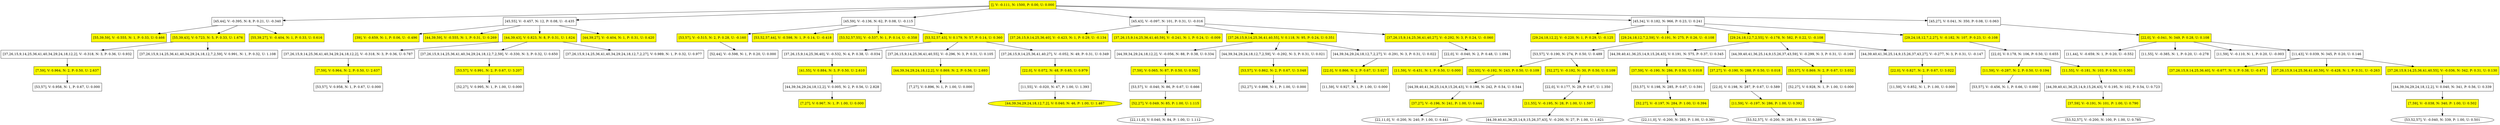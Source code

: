 digraph {nodee48c77b9b7af46bdb18fbd577305955a [label="[], V: -0.111, N: 1500, P: 0.00, U: 0.000", shape="box", fillcolor=yellow, style=filled];
nodecd56330f8f3f47cb87f3f5d9872a83a6 [label="[45,44], V: -0.395, N: 8, P: 0.21, U: -0.340", shape="box"];
nodee260d71dcb28449c92f0d6e6e148e579 [label="[55,39,59], V: -0.555, N: 1, P: 0.33, U: 0.466", shape="box", fillcolor=yellow, style=filled];
nodecd56330f8f3f47cb87f3f5d9872a83a6 -> nodee260d71dcb28449c92f0d6e6e148e579;
node855e75d3759b48c4a911b89332a08788 [label="[55,39,43], V: 0.723, N: 5, P: 0.33, U: 1.676", shape="box", fillcolor=yellow, style=filled];
nodec92381dfc6dd45edaf3e3e6468ef318f [label="[37,26,15,9,14,25,36,41,40,34,29,24,18,12,2], V: -0.318, N: 3, P: 0.36, U: 0.932", shape="box"];
node2bf2048be0834e1bb4da77bf468e9891 [label="[7,59], V: 0.964, N: 2, P: 0.50, U: 2.637", shape="box", fillcolor=yellow, style=filled];
nodeef0484f379ac4d61965019f444768352 [label="[53,57], V: 0.958, N: 1, P: 0.67, U: 0.000", shape="box"];
node2bf2048be0834e1bb4da77bf468e9891 -> nodeef0484f379ac4d61965019f444768352;
nodec92381dfc6dd45edaf3e3e6468ef318f -> node2bf2048be0834e1bb4da77bf468e9891;
node855e75d3759b48c4a911b89332a08788 -> nodec92381dfc6dd45edaf3e3e6468ef318f;
node1fdf7659418043088cf9038774a7fc37 [label="[37,26,15,9,14,25,36,41,40,34,29,24,18,12,7,2,59], V: 0.991, N: 1, P: 0.32, U: 1.108", shape="box"];
node855e75d3759b48c4a911b89332a08788 -> node1fdf7659418043088cf9038774a7fc37;
nodecd56330f8f3f47cb87f3f5d9872a83a6 -> node855e75d3759b48c4a911b89332a08788;
node2e0b3964fe1240e5aab754aecac75f11 [label="[55,39,27], V: -0.404, N: 1, P: 0.33, U: 0.616", shape="box", fillcolor=yellow, style=filled];
nodecd56330f8f3f47cb87f3f5d9872a83a6 -> node2e0b3964fe1240e5aab754aecac75f11;
nodee48c77b9b7af46bdb18fbd577305955a -> nodecd56330f8f3f47cb87f3f5d9872a83a6;
node027e714fcfc04d14ab1b2bf20bcdad32 [label="[45,55], V: -0.457, N: 12, P: 0.08, U: -0.435", shape="box"];
nodec911c22831bf471a8ae2d3c0ec012c63 [label="[39], V: -0.659, N: 1, P: 0.06, U: -0.496", shape="box", fillcolor=yellow, style=filled];
node027e714fcfc04d14ab1b2bf20bcdad32 -> nodec911c22831bf471a8ae2d3c0ec012c63;
node3efb874dd1914fbc863c55c3aaba837d [label="[44,39,59], V: -0.555, N: 1, P: 0.31, U: 0.269", shape="box", fillcolor=yellow, style=filled];
node027e714fcfc04d14ab1b2bf20bcdad32 -> node3efb874dd1914fbc863c55c3aaba837d;
node2c785048dcb446359b78fe170f92cd02 [label="[44,39,43], V: 0.823, N: 8, P: 0.31, U: 1.624", shape="box", fillcolor=yellow, style=filled];
node43ff9223e6144cd1b48bd6662e038a30 [label="[37,26,15,9,14,25,36,41,40,34,29,24,18,12,2], V: -0.318, N: 3, P: 0.36, U: 0.787", shape="box"];
node5378229cc46a4809a1ce1f92cfb0fd5f [label="[7,59], V: 0.964, N: 2, P: 0.50, U: 2.637", shape="box", fillcolor=yellow, style=filled];
nodee9524689a37b4b1bb7dc33f6f2f0be8a [label="[53,57], V: 0.958, N: 1, P: 0.67, U: 0.000", shape="box"];
node5378229cc46a4809a1ce1f92cfb0fd5f -> nodee9524689a37b4b1bb7dc33f6f2f0be8a;
node43ff9223e6144cd1b48bd6662e038a30 -> node5378229cc46a4809a1ce1f92cfb0fd5f;
node2c785048dcb446359b78fe170f92cd02 -> node43ff9223e6144cd1b48bd6662e038a30;
node3ddb2fddad224333908593c2d9dab53d [label="[37,26,15,9,14,25,36,41,40,34,29,24,18,12,7,2,59], V: -0.330, N: 3, P: 0.32, U: 0.650", shape="box"];
nodea0cb6b870a08435e9498d6a0bac81773 [label="[53,57], V: 0.991, N: 2, P: 0.67, U: 3.207", shape="box", fillcolor=yellow, style=filled];
nodeb3660ccc8c9842ce84a0e217c67f3f56 [label="[52,27], V: 0.995, N: 1, P: 1.00, U: 0.000", shape="box"];
nodea0cb6b870a08435e9498d6a0bac81773 -> nodeb3660ccc8c9842ce84a0e217c67f3f56;
node3ddb2fddad224333908593c2d9dab53d -> nodea0cb6b870a08435e9498d6a0bac81773;
node2c785048dcb446359b78fe170f92cd02 -> node3ddb2fddad224333908593c2d9dab53d;
node92f1c4bb7fba45248506dbab65f5cb27 [label="[37,26,15,9,14,25,36,41,40,34,29,24,18,12,7,2,27], V: 0.989, N: 1, P: 0.32, U: 0.977", shape="box"];
node2c785048dcb446359b78fe170f92cd02 -> node92f1c4bb7fba45248506dbab65f5cb27;
node027e714fcfc04d14ab1b2bf20bcdad32 -> node2c785048dcb446359b78fe170f92cd02;
node1aeab726fdca44ed8f4e972943f8d807 [label="[44,39,27], V: -0.404, N: 1, P: 0.31, U: 0.420", shape="box", fillcolor=yellow, style=filled];
node027e714fcfc04d14ab1b2bf20bcdad32 -> node1aeab726fdca44ed8f4e972943f8d807;
nodee48c77b9b7af46bdb18fbd577305955a -> node027e714fcfc04d14ab1b2bf20bcdad32;
nodea7f0d19e83a4400fa9dabdba0204ece2 [label="[45,59], V: -0.136, N: 62, P: 0.08, U: -0.115", shape="box"];
nodef6cbace523794f7c86853bb6968b8998 [label="[53,57], V: -0.515, N: 2, P: 0.28, U: -0.160", shape="box", fillcolor=yellow, style=filled];
node04b44a4860124a4abc55902edf172fa8 [label="[52,44], V: -0.598, N: 1, P: 0.20, U: 0.000", shape="box"];
nodef6cbace523794f7c86853bb6968b8998 -> node04b44a4860124a4abc55902edf172fa8;
nodea7f0d19e83a4400fa9dabdba0204ece2 -> nodef6cbace523794f7c86853bb6968b8998;
node003f3b9617904242974b7791700ee8fd [label="[53,52,57,44], V: -0.598, N: 1, P: 0.14, U: -0.418", shape="box", fillcolor=yellow, style=filled];
nodea7f0d19e83a4400fa9dabdba0204ece2 -> node003f3b9617904242974b7791700ee8fd;
nodee16ec67949eb475da9a0541db4066564 [label="[53,52,57,55], V: -0.537, N: 1, P: 0.14, U: -0.358", shape="box", fillcolor=yellow, style=filled];
nodea7f0d19e83a4400fa9dabdba0204ece2 -> nodee16ec67949eb475da9a0541db4066564;
node48ac8d037d2f470c8fd71fe120b571f4 [label="[53,52,57,43], V: 0.179, N: 57, P: 0.14, U: 0.360", shape="box", fillcolor=yellow, style=filled];
nodeaf41d025d29b4991936c35831b10abb1 [label="[37,26,15,9,14,25,36,40], V: -0.532, N: 4, P: 0.38, U: -0.034", shape="box"];
node4abf58deb0d74ee09de89df9773a4efa [label="[41,55], V: 0.884, N: 3, P: 0.50, U: 2.610", shape="box", fillcolor=yellow, style=filled];
node3e32e1327c1a4ed6a41cc4f2f8704164 [label="[44,39,34,29,24,18,12,2], V: 0.005, N: 2, P: 0.56, U: 2.828", shape="box"];
noded8e6f417071c4b4d9525350a9b0cd7da [label="[7,27], V: 0.967, N: 1, P: 1.00, U: 0.000", shape="box", fillcolor=yellow, style=filled];
node3e32e1327c1a4ed6a41cc4f2f8704164 -> noded8e6f417071c4b4d9525350a9b0cd7da;
node4abf58deb0d74ee09de89df9773a4efa -> node3e32e1327c1a4ed6a41cc4f2f8704164;
nodeaf41d025d29b4991936c35831b10abb1 -> node4abf58deb0d74ee09de89df9773a4efa;
node48ac8d037d2f470c8fd71fe120b571f4 -> nodeaf41d025d29b4991936c35831b10abb1;
nodeb169b821a32e4033af06c94e9a2fdd67 [label="[37,26,15,9,14,25,36,41,40,55], V: -0.296, N: 3, P: 0.31, U: 0.105", shape="box"];
node8f0cc9b0971f4a8bbe68fe44c8470764 [label="[44,39,34,29,24,18,12,2], V: 0.869, N: 2, P: 0.56, U: 2.693", shape="box", fillcolor=yellow, style=filled];
nodee2b37501d1cf4565b9edfd423d6f8731 [label="[7,27], V: 0.896, N: 1, P: 1.00, U: 0.000", shape="box"];
node8f0cc9b0971f4a8bbe68fe44c8470764 -> nodee2b37501d1cf4565b9edfd423d6f8731;
nodeb169b821a32e4033af06c94e9a2fdd67 -> node8f0cc9b0971f4a8bbe68fe44c8470764;
node48ac8d037d2f470c8fd71fe120b571f4 -> nodeb169b821a32e4033af06c94e9a2fdd67;
nodee9ded2a7a07747fea1e9710ebff1cc2e [label="[37,26,15,9,14,25,36,41,40,27], V: -0.052, N: 49, P: 0.31, U: 0.349", shape="box"];
nodea0989c16be3445588281e5d184e19c3c [label="[22,0], V: 0.072, N: 48, P: 0.65, U: 0.979", shape="box", fillcolor=yellow, style=filled];
nodeb8b2a2446d32427381ec8ca76af4054a [label="[11,55], V: -0.020, N: 47, P: 1.00, U: 1.393", shape="box"];
nodea559ad5b3ae24e799fbfc2c2ee8ebe41 [label="[44,39,34,29,24,18,12,7,2], V: 0.040, N: 46, P: 1.00, U: 1.467", shape="ellipse", fillcolor=yellow, style=filled];
nodeb8b2a2446d32427381ec8ca76af4054a -> nodea559ad5b3ae24e799fbfc2c2ee8ebe41;
nodea0989c16be3445588281e5d184e19c3c -> nodeb8b2a2446d32427381ec8ca76af4054a;
nodee9ded2a7a07747fea1e9710ebff1cc2e -> nodea0989c16be3445588281e5d184e19c3c;
node48ac8d037d2f470c8fd71fe120b571f4 -> nodee9ded2a7a07747fea1e9710ebff1cc2e;
nodea7f0d19e83a4400fa9dabdba0204ece2 -> node48ac8d037d2f470c8fd71fe120b571f4;
nodee48c77b9b7af46bdb18fbd577305955a -> nodea7f0d19e83a4400fa9dabdba0204ece2;
nodeba7e31af4805464f8b94ad949a70af63 [label="[45,43], V: -0.097, N: 101, P: 0.31, U: -0.016", shape="box"];
node9f1cf59b86a4412b9c7f96d5664984f0 [label="[37,26,15,9,14,25,36,40], V: -0.423, N: 1, P: 0.29, U: -0.134", shape="box", fillcolor=yellow, style=filled];
nodeba7e31af4805464f8b94ad949a70af63 -> node9f1cf59b86a4412b9c7f96d5664984f0;
node76cd06d8b44d4dceb9b24492469b8a65 [label="[37,26,15,9,14,25,36,41,40,59], V: -0.241, N: 1, P: 0.24, U: -0.009", shape="box", fillcolor=yellow, style=filled];
nodeba7e31af4805464f8b94ad949a70af63 -> node76cd06d8b44d4dceb9b24492469b8a65;
node2fe5d4b3e38d407c9e8c0333c951ef7f [label="[37,26,15,9,14,25,36,41,40,55], V: 0.118, N: 95, P: 0.24, U: 0.351", shape="box", fillcolor=yellow, style=filled];
nodef6f36e16e4be4344afe39f1b36b645e3 [label="[44,39,34,29,24,18,12,2], V: -0.056, N: 88, P: 0.38, U: 0.334", shape="box"];
node52388563b6bc4a19b33e18c54a557e9e [label="[7,59], V: 0.065, N: 87, P: 0.50, U: 0.592", shape="box", fillcolor=yellow, style=filled];
node69e6b1f5bf5c46839135fdfb0d8fb725 [label="[53,57], V: -0.040, N: 86, P: 0.67, U: 0.666", shape="box"];
node71c2b4b2bb8241e8a5af086e71ce80ad [label="[52,27], V: 0.049, N: 85, P: 1.00, U: 1.115", shape="box", fillcolor=yellow, style=filled];
noded75dc5c027504012bdc34ac970df9f09 [label="[22,11,0], V: 0.040, N: 84, P: 1.00, U: 1.112", shape="ellipse"];
node71c2b4b2bb8241e8a5af086e71ce80ad -> noded75dc5c027504012bdc34ac970df9f09;
node69e6b1f5bf5c46839135fdfb0d8fb725 -> node71c2b4b2bb8241e8a5af086e71ce80ad;
node52388563b6bc4a19b33e18c54a557e9e -> node69e6b1f5bf5c46839135fdfb0d8fb725;
nodef6f36e16e4be4344afe39f1b36b645e3 -> node52388563b6bc4a19b33e18c54a557e9e;
node2fe5d4b3e38d407c9e8c0333c951ef7f -> nodef6f36e16e4be4344afe39f1b36b645e3;
node382e53df01c646978dd88e6126248ac5 [label="[44,39,34,29,24,18,12,7,2,59], V: -0.292, N: 3, P: 0.31, U: 0.021", shape="box"];
node2fb57fa3796d4e329d1bf703c9e08795 [label="[53,57], V: 0.862, N: 2, P: 0.67, U: 3.048", shape="box", fillcolor=yellow, style=filled];
node6d2357fbd78d41f0a44320b2a2cbe7f9 [label="[52,27], V: 0.898, N: 1, P: 1.00, U: 0.000", shape="box"];
node2fb57fa3796d4e329d1bf703c9e08795 -> node6d2357fbd78d41f0a44320b2a2cbe7f9;
node382e53df01c646978dd88e6126248ac5 -> node2fb57fa3796d4e329d1bf703c9e08795;
node2fe5d4b3e38d407c9e8c0333c951ef7f -> node382e53df01c646978dd88e6126248ac5;
node8e3ab60ceb2c4894916541f7e7f516f9 [label="[44,39,34,29,24,18,12,7,2,27], V: -0.291, N: 3, P: 0.31, U: 0.022", shape="box"];
node34000865c70e4377ae723c4de9633cd5 [label="[22,0], V: 0.866, N: 2, P: 0.67, U: 3.027", shape="box", fillcolor=yellow, style=filled];
nodec7b4cb7893ef4203b4dbf5677766fc59 [label="[11,59], V: 0.927, N: 1, P: 1.00, U: 0.000", shape="box"];
node34000865c70e4377ae723c4de9633cd5 -> nodec7b4cb7893ef4203b4dbf5677766fc59;
node8e3ab60ceb2c4894916541f7e7f516f9 -> node34000865c70e4377ae723c4de9633cd5;
node2fe5d4b3e38d407c9e8c0333c951ef7f -> node8e3ab60ceb2c4894916541f7e7f516f9;
nodeba7e31af4805464f8b94ad949a70af63 -> node2fe5d4b3e38d407c9e8c0333c951ef7f;
node7fddabea677e4906b412ca5d29132476 [label="[37,26,15,9,14,25,36,41,40,27], V: -0.292, N: 3, P: 0.24, U: -0.060", shape="box", fillcolor=yellow, style=filled];
nodee18c6e95346040bdb17a741d472652bf [label="[22,0], V: -0.040, N: 2, P: 0.48, U: 1.094", shape="box"];
nodeb784eb1ecc614c378ee33e673df34dce [label="[11,59], V: -0.431, N: 1, P: 0.50, U: 0.000", shape="box", fillcolor=yellow, style=filled];
nodee18c6e95346040bdb17a741d472652bf -> nodeb784eb1ecc614c378ee33e673df34dce;
node7fddabea677e4906b412ca5d29132476 -> nodee18c6e95346040bdb17a741d472652bf;
nodeba7e31af4805464f8b94ad949a70af63 -> node7fddabea677e4906b412ca5d29132476;
nodee48c77b9b7af46bdb18fbd577305955a -> nodeba7e31af4805464f8b94ad949a70af63;
noded7da90871966491cbf17ae215d3ecc4a [label="[45,34], V: 0.182, N: 966, P: 0.23, U: 0.241", shape="box"];
node39dc926a32424d759d013e81f9e820e2 [label="[29,24,18,12,2], V: -0.220, N: 1, P: 0.29, U: -0.125", shape="box", fillcolor=yellow, style=filled];
noded7da90871966491cbf17ae215d3ecc4a -> node39dc926a32424d759d013e81f9e820e2;
node0ec7e0edb9074e3e98d7f82d09f17d02 [label="[29,24,18,12,7,2,59], V: -0.191, N: 275, P: 0.26, U: -0.108", shape="box", fillcolor=yellow, style=filled];
node6586650e2e8c42d3a5b16eb355f29b83 [label="[53,57], V: 0.190, N: 274, P: 0.50, U: 0.489", shape="box"];
nodea5ea3f31d04e453c868f2e1eb0ed5651 [label="[52,55], V: -0.192, N: 243, P: 0.50, U: 0.109", shape="box", fillcolor=yellow, style=filled];
node2eb9754d897b4cb5bbd9feb2bf8de085 [label="[44,39,40,41,36,25,14,9,15,26,43], V: 0.198, N: 242, P: 0.54, U: 0.544", shape="box"];
node24a946c19b8041ccb4642aa0fa0037f1 [label="[37,27], V: -0.196, N: 241, P: 1.00, U: 0.444", shape="box", fillcolor=yellow, style=filled];
nodeb2555f49867e44d59395f3094959f116 [label="[22,11,0], V: -0.200, N: 240, P: 1.00, U: 0.441", shape="ellipse"];
node24a946c19b8041ccb4642aa0fa0037f1 -> nodeb2555f49867e44d59395f3094959f116;
node2eb9754d897b4cb5bbd9feb2bf8de085 -> node24a946c19b8041ccb4642aa0fa0037f1;
nodea5ea3f31d04e453c868f2e1eb0ed5651 -> node2eb9754d897b4cb5bbd9feb2bf8de085;
node6586650e2e8c42d3a5b16eb355f29b83 -> nodea5ea3f31d04e453c868f2e1eb0ed5651;
nodea6b4e22219544c2fb2862998769ff851 [label="[52,27], V: -0.192, N: 30, P: 0.50, U: 0.109", shape="box", fillcolor=yellow, style=filled];
node93163cafc5674d778878f43a0d517e35 [label="[22,0], V: 0.177, N: 29, P: 0.67, U: 1.350", shape="box"];
nodebe84d107b5174c1eb44f61e43dbc5289 [label="[11,55], V: -0.195, N: 28, P: 1.00, U: 1.597", shape="box", fillcolor=yellow, style=filled];
node74bb9fd9057c487fb42678c56cc2cc5f [label="[44,39,40,41,36,25,14,9,15,26,37,43], V: -0.200, N: 27, P: 1.00, U: 1.621", shape="ellipse"];
nodebe84d107b5174c1eb44f61e43dbc5289 -> node74bb9fd9057c487fb42678c56cc2cc5f;
node93163cafc5674d778878f43a0d517e35 -> nodebe84d107b5174c1eb44f61e43dbc5289;
nodea6b4e22219544c2fb2862998769ff851 -> node93163cafc5674d778878f43a0d517e35;
node6586650e2e8c42d3a5b16eb355f29b83 -> nodea6b4e22219544c2fb2862998769ff851;
node0ec7e0edb9074e3e98d7f82d09f17d02 -> node6586650e2e8c42d3a5b16eb355f29b83;
noded7da90871966491cbf17ae215d3ecc4a -> node0ec7e0edb9074e3e98d7f82d09f17d02;
node0a5634b2be1d49be8c63ba3cc436862b [label="[29,24,18,12,7,2,55], V: -0.178, N: 582, P: 0.22, U: -0.108", shape="box", fillcolor=yellow, style=filled];
nodea961ca7dd7694daa82f915d1fa421f64 [label="[44,39,40,41,36,25,14,9,15,26,43], V: 0.191, N: 575, P: 0.37, U: 0.345", shape="box"];
node004597e3f4584b458e0d79b0f72a68d5 [label="[37,59], V: -0.190, N: 286, P: 0.50, U: 0.018", shape="box", fillcolor=yellow, style=filled];
node39a64ac0d2f14cea88d7ea5b0dae48c2 [label="[53,57], V: 0.198, N: 285, P: 0.67, U: 0.591", shape="box"];
nodedc22c1305a39457ab28ba20a460b7636 [label="[52,27], V: -0.197, N: 284, P: 1.00, U: 0.394", shape="box", fillcolor=yellow, style=filled];
node1ec4c1aef89942c0a9d84d7566694036 [label="[22,11,0], V: -0.200, N: 283, P: 1.00, U: 0.391", shape="ellipse"];
nodedc22c1305a39457ab28ba20a460b7636 -> node1ec4c1aef89942c0a9d84d7566694036;
node39a64ac0d2f14cea88d7ea5b0dae48c2 -> nodedc22c1305a39457ab28ba20a460b7636;
node004597e3f4584b458e0d79b0f72a68d5 -> node39a64ac0d2f14cea88d7ea5b0dae48c2;
nodea961ca7dd7694daa82f915d1fa421f64 -> node004597e3f4584b458e0d79b0f72a68d5;
nodee79a183399e44dc4889f6d70740b3739 [label="[37,27], V: -0.190, N: 288, P: 0.50, U: 0.018", shape="box", fillcolor=yellow, style=filled];
node8f2532921d1f43aa9ed83d534d62555b [label="[22,0], V: 0.198, N: 287, P: 0.67, U: 0.589", shape="box"];
node78b03e9af4014a53992b8eec19830df9 [label="[11,59], V: -0.197, N: 286, P: 1.00, U: 0.392", shape="box", fillcolor=yellow, style=filled];
nodeba02feca9a2843feb3b22c9f5d737988 [label="[53,52,57], V: -0.200, N: 285, P: 1.00, U: 0.389", shape="ellipse"];
node78b03e9af4014a53992b8eec19830df9 -> nodeba02feca9a2843feb3b22c9f5d737988;
node8f2532921d1f43aa9ed83d534d62555b -> node78b03e9af4014a53992b8eec19830df9;
nodee79a183399e44dc4889f6d70740b3739 -> node8f2532921d1f43aa9ed83d534d62555b;
nodea961ca7dd7694daa82f915d1fa421f64 -> nodee79a183399e44dc4889f6d70740b3739;
node0a5634b2be1d49be8c63ba3cc436862b -> nodea961ca7dd7694daa82f915d1fa421f64;
node73fcd10fd66043cc81670ee9dddaa3c5 [label="[44,39,40,41,36,25,14,9,15,26,37,43,59], V: -0.299, N: 3, P: 0.31, U: -0.169", shape="box"];
nodee2d81f54ebe94293912a4ab159b90d8a [label="[53,57], V: 0.869, N: 2, P: 0.67, U: 3.032", shape="box", fillcolor=yellow, style=filled];
node8725f2dbf7d148ffb59634d01b8ae5d3 [label="[52,27], V: 0.928, N: 1, P: 1.00, U: 0.000", shape="box"];
nodee2d81f54ebe94293912a4ab159b90d8a -> node8725f2dbf7d148ffb59634d01b8ae5d3;
node73fcd10fd66043cc81670ee9dddaa3c5 -> nodee2d81f54ebe94293912a4ab159b90d8a;
node0a5634b2be1d49be8c63ba3cc436862b -> node73fcd10fd66043cc81670ee9dddaa3c5;
node67fe8e5b754e43dca5438067912f28e7 [label="[44,39,40,41,36,25,14,9,15,26,37,43,27], V: -0.277, N: 3, P: 0.31, U: -0.147", shape="box"];
nodecd935e55e8a549a5a338266ee6c8fc51 [label="[22,0], V: 0.827, N: 2, P: 0.67, U: 3.022", shape="box", fillcolor=yellow, style=filled];
nodea91d7232cb3c43b5bfe64d6d7c53a218 [label="[11,59], V: 0.852, N: 1, P: 1.00, U: 0.000", shape="box"];
nodecd935e55e8a549a5a338266ee6c8fc51 -> nodea91d7232cb3c43b5bfe64d6d7c53a218;
node67fe8e5b754e43dca5438067912f28e7 -> nodecd935e55e8a549a5a338266ee6c8fc51;
node0a5634b2be1d49be8c63ba3cc436862b -> node67fe8e5b754e43dca5438067912f28e7;
noded7da90871966491cbf17ae215d3ecc4a -> node0a5634b2be1d49be8c63ba3cc436862b;
nodedf2d7b7cf0ca49b596bf5442781699b1 [label="[29,24,18,12,7,2,27], V: -0.182, N: 107, P: 0.23, U: -0.108", shape="box", fillcolor=yellow, style=filled];
node64d92587c20d47bba448f877867f403f [label="[22,0], V: 0.178, N: 106, P: 0.50, U: 0.655", shape="box"];
nodeab9130fe6cbe4f63ade42f1e3d9c64a0 [label="[11,59], V: -0.287, N: 2, P: 0.50, U: 0.194", shape="box", fillcolor=yellow, style=filled];
nodefd3c4e8ccd684303b47b7f619f59f7bd [label="[53,57], V: -0.456, N: 1, P: 0.66, U: 0.000", shape="box"];
nodeab9130fe6cbe4f63ade42f1e3d9c64a0 -> nodefd3c4e8ccd684303b47b7f619f59f7bd;
node64d92587c20d47bba448f877867f403f -> nodeab9130fe6cbe4f63ade42f1e3d9c64a0;
node596b7777531a4cf1a92aa61d77ed03e7 [label="[11,55], V: -0.181, N: 103, P: 0.50, U: 0.301", shape="box", fillcolor=yellow, style=filled];
noded908a64db1624d11bad73aea2250add2 [label="[44,39,40,41,36,25,14,9,15,26,43], V: 0.195, N: 102, P: 0.54, U: 0.723", shape="box"];
nodee4509d9deb7b4610813cb5475d5bc487 [label="[37,59], V: -0.191, N: 101, P: 1.00, U: 0.790", shape="box", fillcolor=yellow, style=filled];
node84c3c29a313b499ea3bdf2bfd49a9596 [label="[53,52,57], V: -0.200, N: 100, P: 1.00, U: 0.785", shape="ellipse"];
nodee4509d9deb7b4610813cb5475d5bc487 -> node84c3c29a313b499ea3bdf2bfd49a9596;
noded908a64db1624d11bad73aea2250add2 -> nodee4509d9deb7b4610813cb5475d5bc487;
node596b7777531a4cf1a92aa61d77ed03e7 -> noded908a64db1624d11bad73aea2250add2;
node64d92587c20d47bba448f877867f403f -> node596b7777531a4cf1a92aa61d77ed03e7;
nodedf2d7b7cf0ca49b596bf5442781699b1 -> node64d92587c20d47bba448f877867f403f;
noded7da90871966491cbf17ae215d3ecc4a -> nodedf2d7b7cf0ca49b596bf5442781699b1;
nodee48c77b9b7af46bdb18fbd577305955a -> noded7da90871966491cbf17ae215d3ecc4a;
nodedd6b6c18ce284b4687632e6b47c8a468 [label="[45,27], V: 0.041, N: 350, P: 0.08, U: 0.063", shape="box"];
node0a055fb2939c4ff7a9dbdacd5eafc2fa [label="[22,0], V: -0.041, N: 349, P: 0.28, U: 0.108", shape="box", fillcolor=yellow, style=filled];
node421ab6424b1644729edeb2d4498d60d7 [label="[11,44], V: -0.659, N: 1, P: 0.20, U: -0.552", shape="box"];
node0a055fb2939c4ff7a9dbdacd5eafc2fa -> node421ab6424b1644729edeb2d4498d60d7;
node741fc71899c74623b9dc7d1adeff0dcd [label="[11,55], V: -0.385, N: 1, P: 0.20, U: -0.278", shape="box"];
node0a055fb2939c4ff7a9dbdacd5eafc2fa -> node741fc71899c74623b9dc7d1adeff0dcd;
node03532262562241998cd8dfa0beeb629e [label="[11,59], V: -0.110, N: 1, P: 0.20, U: -0.003", shape="box"];
node0a055fb2939c4ff7a9dbdacd5eafc2fa -> node03532262562241998cd8dfa0beeb629e;
nodea42f2bffd7714cf0810380d34d87f034 [label="[11,43], V: 0.039, N: 345, P: 0.20, U: 0.146", shape="box"];
node410e75f7cc1b47e3a6bf79c2c4d26826 [label="[37,26,15,9,14,25,36,40], V: -0.677, N: 1, P: 0.38, U: -0.471", shape="box", fillcolor=yellow, style=filled];
nodea42f2bffd7714cf0810380d34d87f034 -> node410e75f7cc1b47e3a6bf79c2c4d26826;
nodee6a2d66803154b11837fb7833ca1098f [label="[37,26,15,9,14,25,36,41,40,59], V: -0.428, N: 1, P: 0.31, U: -0.263", shape="box", fillcolor=yellow, style=filled];
nodea42f2bffd7714cf0810380d34d87f034 -> nodee6a2d66803154b11837fb7833ca1098f;
node3829579a648c4286b59134970fd04163 [label="[37,26,15,9,14,25,36,41,40,55], V: -0.036, N: 342, P: 0.31, U: 0.130", shape="box", fillcolor=yellow, style=filled];
node3aab99b83208462a85ab195616992dda [label="[44,39,34,29,24,18,12,2], V: 0.040, N: 341, P: 0.56, U: 0.339", shape="box"];
nodeec6bb761301741849b167c7f7ee2234f [label="[7,59], V: -0.038, N: 340, P: 1.00, U: 0.502", shape="box", fillcolor=yellow, style=filled];
node0f0de5249b13462c9ea60f60ed2ac339 [label="[53,52,57], V: -0.040, N: 339, P: 1.00, U: 0.501", shape="ellipse"];
nodeec6bb761301741849b167c7f7ee2234f -> node0f0de5249b13462c9ea60f60ed2ac339;
node3aab99b83208462a85ab195616992dda -> nodeec6bb761301741849b167c7f7ee2234f;
node3829579a648c4286b59134970fd04163 -> node3aab99b83208462a85ab195616992dda;
nodea42f2bffd7714cf0810380d34d87f034 -> node3829579a648c4286b59134970fd04163;
node0a055fb2939c4ff7a9dbdacd5eafc2fa -> nodea42f2bffd7714cf0810380d34d87f034;
nodedd6b6c18ce284b4687632e6b47c8a468 -> node0a055fb2939c4ff7a9dbdacd5eafc2fa;
nodee48c77b9b7af46bdb18fbd577305955a -> nodedd6b6c18ce284b4687632e6b47c8a468;
}